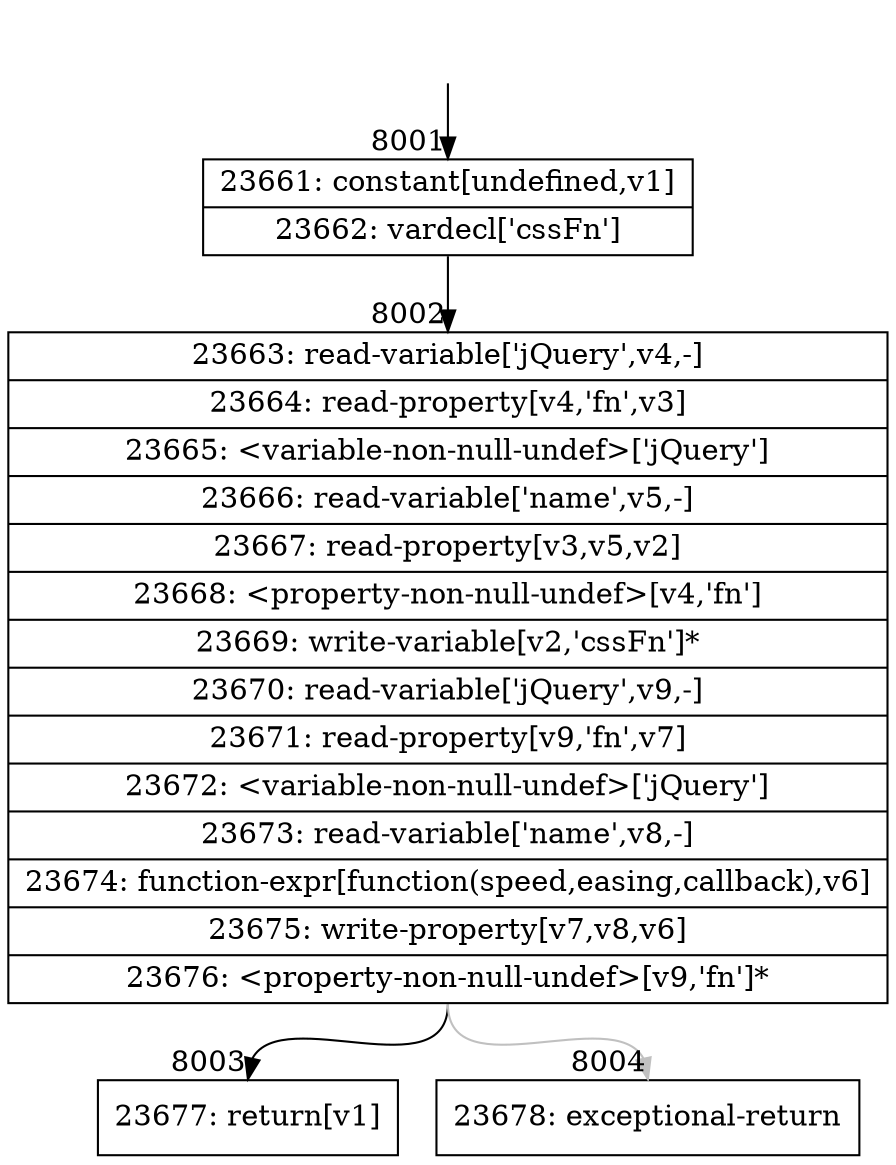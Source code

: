 digraph {
rankdir="TD"
BB_entry512[shape=none,label=""];
BB_entry512 -> BB8001 [tailport=s, headport=n, headlabel="    8001"]
BB8001 [shape=record label="{23661: constant[undefined,v1]|23662: vardecl['cssFn']}" ] 
BB8001 -> BB8002 [tailport=s, headport=n, headlabel="      8002"]
BB8002 [shape=record label="{23663: read-variable['jQuery',v4,-]|23664: read-property[v4,'fn',v3]|23665: \<variable-non-null-undef\>['jQuery']|23666: read-variable['name',v5,-]|23667: read-property[v3,v5,v2]|23668: \<property-non-null-undef\>[v4,'fn']|23669: write-variable[v2,'cssFn']*|23670: read-variable['jQuery',v9,-]|23671: read-property[v9,'fn',v7]|23672: \<variable-non-null-undef\>['jQuery']|23673: read-variable['name',v8,-]|23674: function-expr[function(speed,easing,callback),v6]|23675: write-property[v7,v8,v6]|23676: \<property-non-null-undef\>[v9,'fn']*}" ] 
BB8002 -> BB8003 [tailport=s, headport=n, headlabel="      8003"]
BB8002 -> BB8004 [tailport=s, headport=n, color=gray, headlabel="      8004"]
BB8003 [shape=record label="{23677: return[v1]}" ] 
BB8004 [shape=record label="{23678: exceptional-return}" ] 
}
